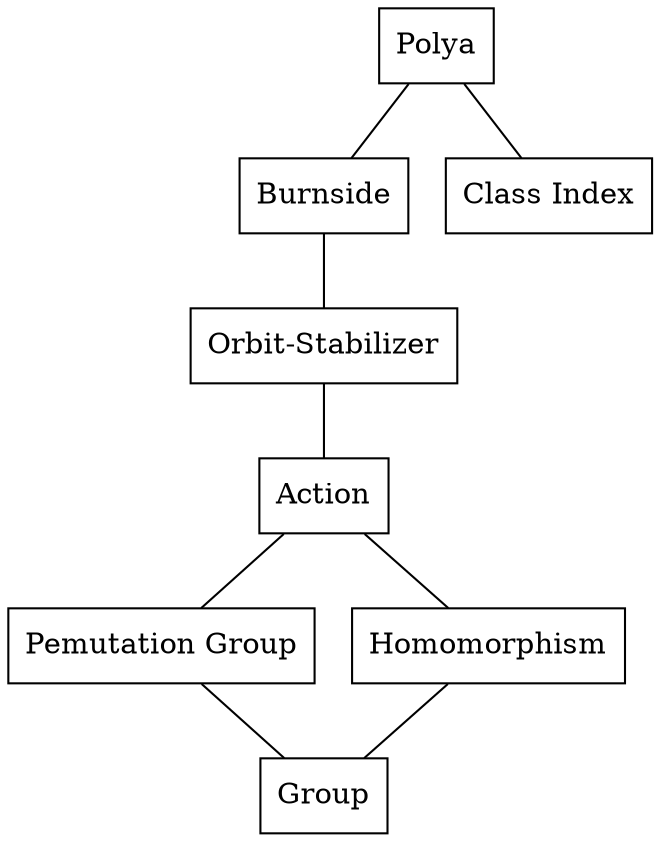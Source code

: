 strict graph {
  node [ shape = rectangle]
  1 [ label = "Polya" ]
  2 [ label = "Burnside" ]
  3 [ label = "Class Index" ]
  4 [ label = "Orbit-Stabilizer" ]
  5 [ label = "Action" ]
  6 [ label = "Pemutation Group" ]
  7 [ label = "Homomorphism" ]
  8 [ label = "Group" ]
  1 -- { 2 3 }
  2 -- { 4 }
  4 -- { 5 }
  5 -- { 6, 7 }
  6 -- { 8 }
  7 -- { 8 }
}
